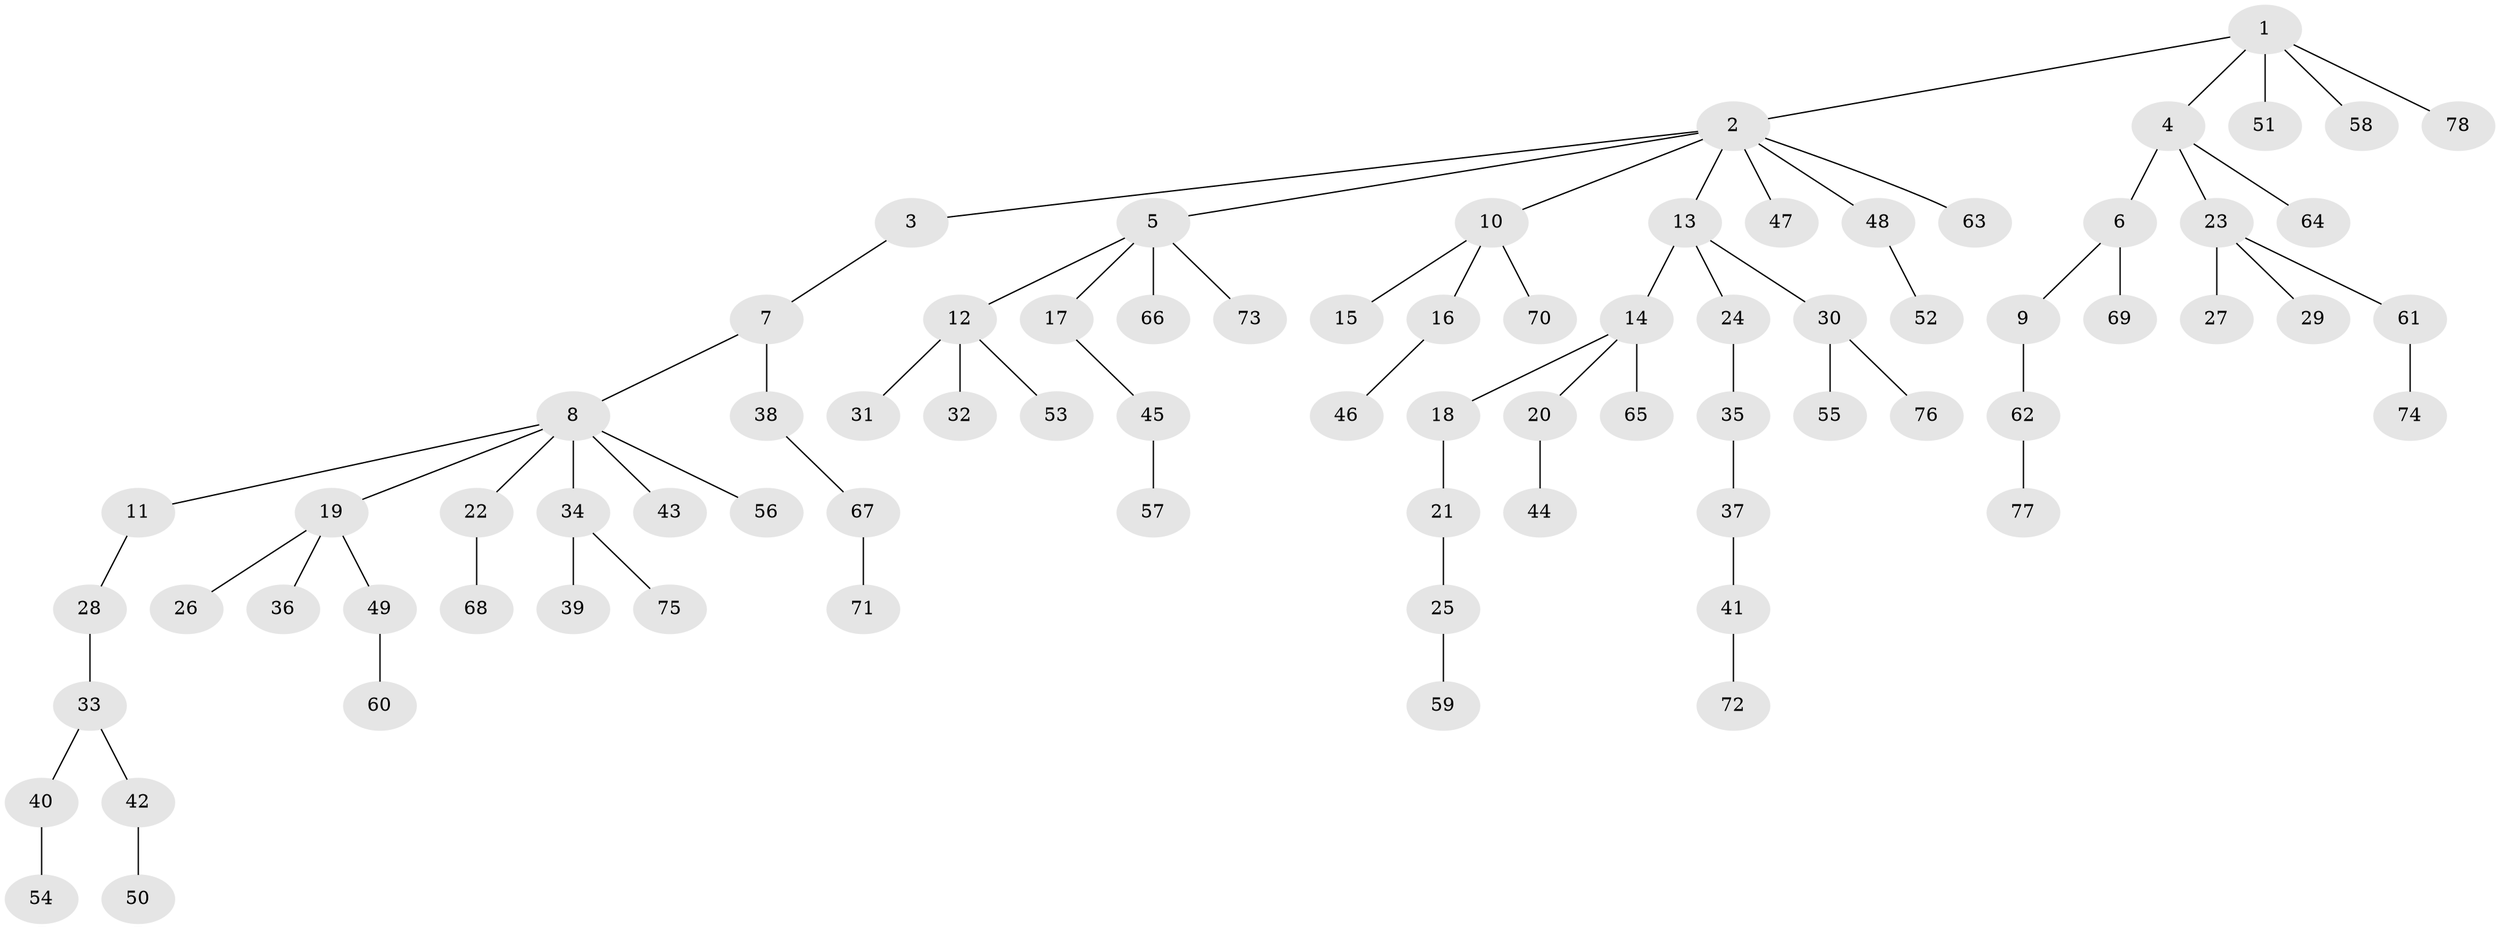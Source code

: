 // coarse degree distribution, {4: 0.05555555555555555, 7: 0.018518518518518517, 3: 0.12962962962962962, 5: 0.018518518518518517, 8: 0.018518518518518517, 2: 0.2222222222222222, 1: 0.5370370370370371}
// Generated by graph-tools (version 1.1) at 2025/24/03/03/25 07:24:07]
// undirected, 78 vertices, 77 edges
graph export_dot {
graph [start="1"]
  node [color=gray90,style=filled];
  1;
  2;
  3;
  4;
  5;
  6;
  7;
  8;
  9;
  10;
  11;
  12;
  13;
  14;
  15;
  16;
  17;
  18;
  19;
  20;
  21;
  22;
  23;
  24;
  25;
  26;
  27;
  28;
  29;
  30;
  31;
  32;
  33;
  34;
  35;
  36;
  37;
  38;
  39;
  40;
  41;
  42;
  43;
  44;
  45;
  46;
  47;
  48;
  49;
  50;
  51;
  52;
  53;
  54;
  55;
  56;
  57;
  58;
  59;
  60;
  61;
  62;
  63;
  64;
  65;
  66;
  67;
  68;
  69;
  70;
  71;
  72;
  73;
  74;
  75;
  76;
  77;
  78;
  1 -- 2;
  1 -- 4;
  1 -- 51;
  1 -- 58;
  1 -- 78;
  2 -- 3;
  2 -- 5;
  2 -- 10;
  2 -- 13;
  2 -- 47;
  2 -- 48;
  2 -- 63;
  3 -- 7;
  4 -- 6;
  4 -- 23;
  4 -- 64;
  5 -- 12;
  5 -- 17;
  5 -- 66;
  5 -- 73;
  6 -- 9;
  6 -- 69;
  7 -- 8;
  7 -- 38;
  8 -- 11;
  8 -- 19;
  8 -- 22;
  8 -- 34;
  8 -- 43;
  8 -- 56;
  9 -- 62;
  10 -- 15;
  10 -- 16;
  10 -- 70;
  11 -- 28;
  12 -- 31;
  12 -- 32;
  12 -- 53;
  13 -- 14;
  13 -- 24;
  13 -- 30;
  14 -- 18;
  14 -- 20;
  14 -- 65;
  16 -- 46;
  17 -- 45;
  18 -- 21;
  19 -- 26;
  19 -- 36;
  19 -- 49;
  20 -- 44;
  21 -- 25;
  22 -- 68;
  23 -- 27;
  23 -- 29;
  23 -- 61;
  24 -- 35;
  25 -- 59;
  28 -- 33;
  30 -- 55;
  30 -- 76;
  33 -- 40;
  33 -- 42;
  34 -- 39;
  34 -- 75;
  35 -- 37;
  37 -- 41;
  38 -- 67;
  40 -- 54;
  41 -- 72;
  42 -- 50;
  45 -- 57;
  48 -- 52;
  49 -- 60;
  61 -- 74;
  62 -- 77;
  67 -- 71;
}
